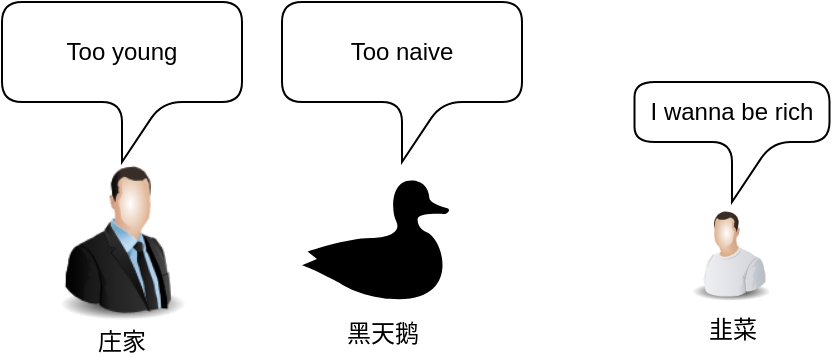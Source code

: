 <mxfile version="12.9.3" type="device"><diagram id="dPelXmSdPChmqvwItoy1" name="Page-1"><mxGraphModel dx="946" dy="598" grid="1" gridSize="10" guides="1" tooltips="1" connect="1" arrows="1" fold="1" page="1" pageScale="1" pageWidth="850" pageHeight="1100" math="0" shadow="0"><root><mxCell id="0"/><mxCell id="1" parent="0"/><mxCell id="uGU7Vbm9tUgIsqHrKzr9-2" value="" style="image;html=1;labelBackgroundColor=#ffffff;image=img/lib/clip_art/people/Suit_Man_128x128.png" vertex="1" parent="1"><mxGeometry x="90" y="300" width="80" height="80" as="geometry"/></mxCell><mxCell id="uGU7Vbm9tUgIsqHrKzr9-3" value="庄家" style="text;html=1;strokeColor=none;fillColor=none;align=center;verticalAlign=middle;whiteSpace=wrap;rounded=0;" vertex="1" parent="1"><mxGeometry x="110" y="380" width="40" height="20" as="geometry"/></mxCell><mxCell id="uGU7Vbm9tUgIsqHrKzr9-4" value="黑天鹅" style="shape=mxgraph.signs.animals.duck;html=1;fillColor=#000000;strokeColor=none;verticalLabelPosition=bottom;verticalAlign=top;align=center;" vertex="1" parent="1"><mxGeometry x="220" y="308.5" width="80" height="63" as="geometry"/></mxCell><mxCell id="uGU7Vbm9tUgIsqHrKzr9-5" value="韭菜" style="image;html=1;labelBackgroundColor=#ffffff;image=img/lib/clip_art/people/Worker_Man_128x128.png;direction=east;flipH=1;" vertex="1" parent="1"><mxGeometry x="410" y="320" width="50" height="50" as="geometry"/></mxCell><mxCell id="uGU7Vbm9tUgIsqHrKzr9-6" value="I wanna be rich" style="shape=callout;whiteSpace=wrap;html=1;perimeter=calloutPerimeter;gradientColor=none;rounded=1;strokeColor=#000000;" vertex="1" parent="1"><mxGeometry x="386.25" y="260" width="97.5" height="60" as="geometry"/></mxCell><mxCell id="uGU7Vbm9tUgIsqHrKzr9-7" value="Too young" style="shape=callout;whiteSpace=wrap;html=1;perimeter=calloutPerimeter;rounded=1;strokeColor=#000000;gradientColor=none;" vertex="1" parent="1"><mxGeometry x="70" y="220" width="120" height="80" as="geometry"/></mxCell><mxCell id="uGU7Vbm9tUgIsqHrKzr9-8" value="Too naive" style="shape=callout;whiteSpace=wrap;html=1;perimeter=calloutPerimeter;rounded=1;strokeColor=#000000;gradientColor=none;" vertex="1" parent="1"><mxGeometry x="210" y="220" width="120" height="80" as="geometry"/></mxCell></root></mxGraphModel></diagram></mxfile>

